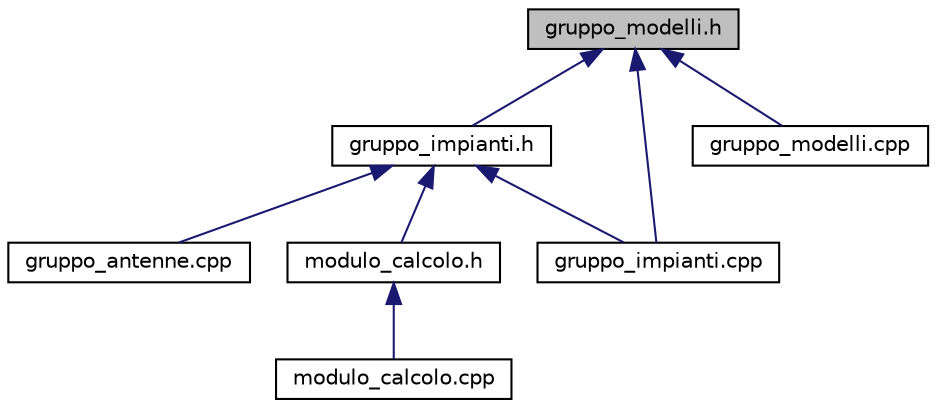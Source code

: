 digraph "gruppo_modelli.h"
{
  edge [fontname="Helvetica",fontsize="10",labelfontname="Helvetica",labelfontsize="10"];
  node [fontname="Helvetica",fontsize="10",shape=record];
  Node5 [label="gruppo_modelli.h",height=0.2,width=0.4,color="black", fillcolor="grey75", style="filled", fontcolor="black"];
  Node5 -> Node6 [dir="back",color="midnightblue",fontsize="10",style="solid",fontname="Helvetica"];
  Node6 [label="gruppo_impianti.h",height=0.2,width=0.4,color="black", fillcolor="white", style="filled",URL="$gruppo__impianti_8h.html",tooltip="Collezione di impianti con metodi di lettura, inserimento e rimozione. "];
  Node6 -> Node7 [dir="back",color="midnightblue",fontsize="10",style="solid",fontname="Helvetica"];
  Node7 [label="gruppo_antenne.cpp",height=0.2,width=0.4,color="black", fillcolor="white", style="filled",URL="$gruppo__antenne_8cpp.html",tooltip="Metodi della classe gruppoAntenne. "];
  Node6 -> Node8 [dir="back",color="midnightblue",fontsize="10",style="solid",fontname="Helvetica"];
  Node8 [label="gruppo_impianti.cpp",height=0.2,width=0.4,color="black", fillcolor="white", style="filled",URL="$gruppo__impianti_8cpp.html",tooltip="Metodi della classe gruppoImpianti. "];
  Node6 -> Node9 [dir="back",color="midnightblue",fontsize="10",style="solid",fontname="Helvetica"];
  Node9 [label="modulo_calcolo.h",height=0.2,width=0.4,color="black", fillcolor="white", style="filled",URL="$modulo__calcolo_8h.html",tooltip="Classe contenente i metodi per il calcolo del campo orizzontale e verticale. "];
  Node9 -> Node10 [dir="back",color="midnightblue",fontsize="10",style="solid",fontname="Helvetica"];
  Node10 [label="modulo_calcolo.cpp",height=0.2,width=0.4,color="black", fillcolor="white", style="filled",URL="$modulo__calcolo_8cpp.html",tooltip="Metodi per il calcolo del campo strZ e verticale. "];
  Node5 -> Node8 [dir="back",color="midnightblue",fontsize="10",style="solid",fontname="Helvetica"];
  Node5 -> Node11 [dir="back",color="midnightblue",fontsize="10",style="solid",fontname="Helvetica"];
  Node11 [label="gruppo_modelli.cpp",height=0.2,width=0.4,color="black", fillcolor="white", style="filled",URL="$gruppo__modelli_8cpp.html",tooltip="Metodi della classe gruppoModelli. "];
}
